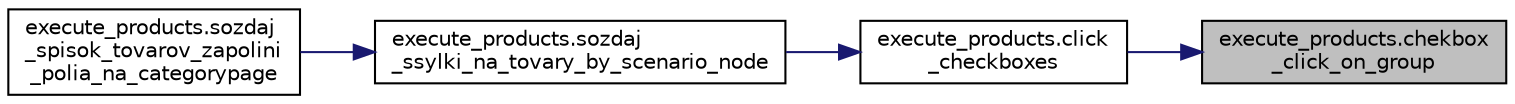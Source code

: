 digraph "execute_products.chekbox_click_on_group"
{
 // LATEX_PDF_SIZE
  edge [fontname="Helvetica",fontsize="10",labelfontname="Helvetica",labelfontsize="10"];
  node [fontname="Helvetica",fontsize="10",shape=record];
  rankdir="RL";
  Node1 [label="execute_products.chekbox\l_click_on_group",height=0.2,width=0.4,color="black", fillcolor="grey75", style="filled", fontcolor="black",tooltip=" "];
  Node1 -> Node2 [dir="back",color="midnightblue",fontsize="10",style="solid",fontname="Helvetica"];
  Node2 [label="execute_products.click\l_checkboxes",height=0.2,width=0.4,color="black", fillcolor="white", style="filled",URL="$d9/df5/namespaceexecute__products_a89ee3e695ad27a8beeff0d14903dac1d.html#a89ee3e695ad27a8beeff0d14903dac1d",tooltip=" "];
  Node2 -> Node3 [dir="back",color="midnightblue",fontsize="10",style="solid",fontname="Helvetica"];
  Node3 [label="execute_products.sozdaj\l_ssylki_na_tovary_by_scenario_node",height=0.2,width=0.4,color="black", fillcolor="white", style="filled",URL="$d9/df5/namespaceexecute__products_a518cb65f833c67dd36455fd2516b36ad.html#a518cb65f833c67dd36455fd2516b36ad",tooltip=" "];
  Node3 -> Node4 [dir="back",color="midnightblue",fontsize="10",style="solid",fontname="Helvetica"];
  Node4 [label="execute_products.sozdaj\l_spisok_tovarov_zapolini\l_polia_na_categorypage",height=0.2,width=0.4,color="black", fillcolor="white", style="filled",URL="$d9/df5/namespaceexecute__products_a98e4442ac41b7d6e79b86b22eb5ce4cc.html#a98e4442ac41b7d6e79b86b22eb5ce4cc",tooltip=" "];
}

